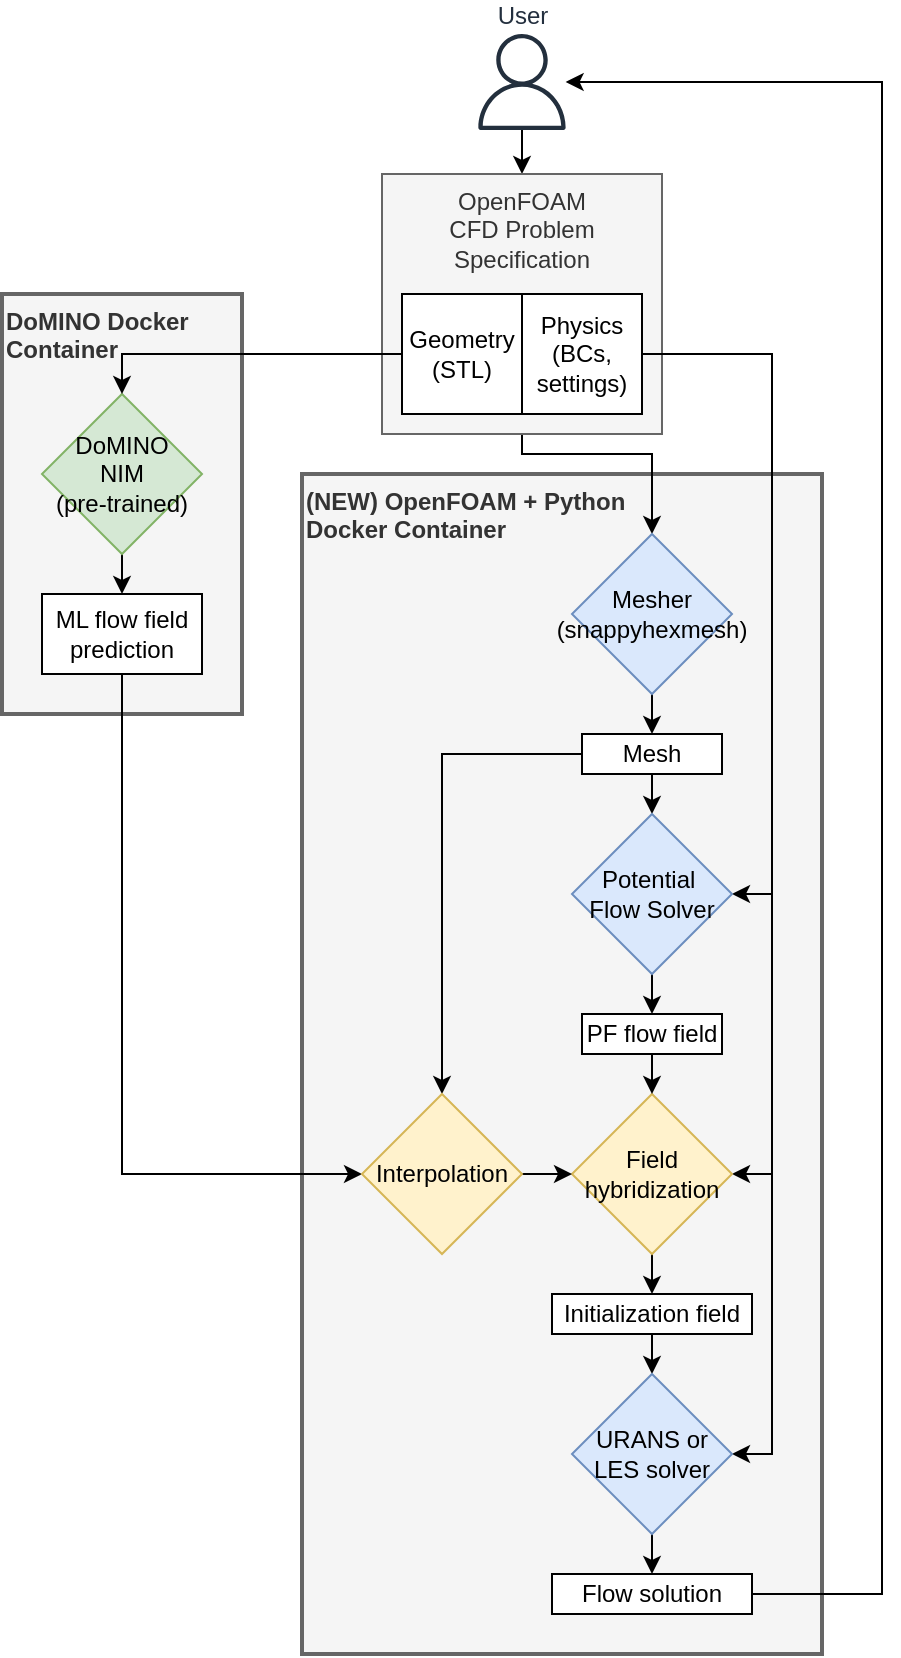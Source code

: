 <mxfile version="26.0.16">
  <diagram id="C5RBs43oDa-KdzZeNtuy" name="Page-1">
    <mxGraphModel dx="1235" dy="844" grid="1" gridSize="10" guides="1" tooltips="1" connect="1" arrows="1" fold="1" page="1" pageScale="1" pageWidth="827" pageHeight="1169" math="0" shadow="0">
      <root>
        <mxCell id="WIyWlLk6GJQsqaUBKTNV-0" />
        <mxCell id="WIyWlLk6GJQsqaUBKTNV-1" parent="WIyWlLk6GJQsqaUBKTNV-0" />
        <mxCell id="Uzq-NquPM-1d3rCiDSLm-11" style="edgeStyle=orthogonalEdgeStyle;rounded=0;orthogonalLoop=1;jettySize=auto;html=1;entryX=0.5;entryY=0;entryDx=0;entryDy=0;" edge="1" parent="WIyWlLk6GJQsqaUBKTNV-1" source="Uzq-NquPM-1d3rCiDSLm-1" target="Uzq-NquPM-1d3rCiDSLm-10">
          <mxGeometry relative="1" as="geometry" />
        </mxCell>
        <mxCell id="Uzq-NquPM-1d3rCiDSLm-1" value="User" style="sketch=0;outlineConnect=0;fontColor=#232F3E;gradientColor=none;fillColor=#232F3D;strokeColor=none;dashed=0;verticalLabelPosition=top;verticalAlign=bottom;align=center;fontSize=12;fontStyle=0;aspect=fixed;pointerEvents=1;shape=mxgraph.aws4.user;html=1;labelPosition=center;" vertex="1" parent="WIyWlLk6GJQsqaUBKTNV-1">
          <mxGeometry x="436" y="40" width="48" height="48" as="geometry" />
        </mxCell>
        <mxCell id="Uzq-NquPM-1d3rCiDSLm-5" value="&lt;b&gt;(NEW) OpenFOAM + Python&amp;nbsp;&lt;/b&gt;&lt;div&gt;&lt;b&gt;Docker Container&lt;/b&gt;&lt;/div&gt;" style="rounded=0;whiteSpace=wrap;html=1;fillColor=#f5f5f5;strokeColor=#666666;align=left;verticalAlign=top;strokeWidth=2;fontColor=#333333;" vertex="1" parent="WIyWlLk6GJQsqaUBKTNV-1">
          <mxGeometry x="350" y="260" width="260" height="590" as="geometry" />
        </mxCell>
        <mxCell id="Uzq-NquPM-1d3rCiDSLm-6" value="&lt;b&gt;DoMINO Docker&amp;nbsp;&lt;/b&gt;&lt;div&gt;&lt;b&gt;Container&lt;/b&gt;&lt;/div&gt;" style="rounded=0;whiteSpace=wrap;html=1;fillColor=#f5f5f5;strokeColor=#666666;align=left;verticalAlign=top;fontColor=#333333;strokeWidth=2;" vertex="1" parent="WIyWlLk6GJQsqaUBKTNV-1">
          <mxGeometry x="200" y="170" width="120" height="210" as="geometry" />
        </mxCell>
        <mxCell id="Uzq-NquPM-1d3rCiDSLm-15" style="edgeStyle=orthogonalEdgeStyle;rounded=0;orthogonalLoop=1;jettySize=auto;html=1;exitX=0.5;exitY=1;exitDx=0;exitDy=0;entryX=0.5;entryY=0;entryDx=0;entryDy=0;" edge="1" parent="WIyWlLk6GJQsqaUBKTNV-1" source="Uzq-NquPM-1d3rCiDSLm-7" target="Uzq-NquPM-1d3rCiDSLm-8">
          <mxGeometry relative="1" as="geometry" />
        </mxCell>
        <mxCell id="Uzq-NquPM-1d3rCiDSLm-7" value="DoMINO&lt;div&gt;NIM&lt;/div&gt;&lt;div&gt;(pre-trained)&lt;/div&gt;" style="rhombus;whiteSpace=wrap;html=1;labelBackgroundColor=none;fillColor=#d5e8d4;strokeColor=#82b366;" vertex="1" parent="WIyWlLk6GJQsqaUBKTNV-1">
          <mxGeometry x="220" y="220" width="80" height="80" as="geometry" />
        </mxCell>
        <mxCell id="Uzq-NquPM-1d3rCiDSLm-38" style="edgeStyle=orthogonalEdgeStyle;rounded=0;orthogonalLoop=1;jettySize=auto;html=1;exitX=0.5;exitY=1;exitDx=0;exitDy=0;entryX=0;entryY=0.5;entryDx=0;entryDy=0;" edge="1" parent="WIyWlLk6GJQsqaUBKTNV-1" source="Uzq-NquPM-1d3rCiDSLm-8" target="Uzq-NquPM-1d3rCiDSLm-37">
          <mxGeometry relative="1" as="geometry" />
        </mxCell>
        <mxCell id="Uzq-NquPM-1d3rCiDSLm-8" value="ML flow field&lt;div&gt;prediction&lt;/div&gt;" style="rounded=0;whiteSpace=wrap;html=1;" vertex="1" parent="WIyWlLk6GJQsqaUBKTNV-1">
          <mxGeometry x="220" y="320" width="80" height="40" as="geometry" />
        </mxCell>
        <mxCell id="Uzq-NquPM-1d3rCiDSLm-17" style="edgeStyle=orthogonalEdgeStyle;rounded=0;orthogonalLoop=1;jettySize=auto;html=1;exitX=0.5;exitY=1;exitDx=0;exitDy=0;entryX=0.5;entryY=0;entryDx=0;entryDy=0;" edge="1" parent="WIyWlLk6GJQsqaUBKTNV-1" source="Uzq-NquPM-1d3rCiDSLm-10" target="Uzq-NquPM-1d3rCiDSLm-16">
          <mxGeometry relative="1" as="geometry">
            <Array as="points">
              <mxPoint x="460" y="250" />
              <mxPoint x="525" y="250" />
            </Array>
          </mxGeometry>
        </mxCell>
        <mxCell id="Uzq-NquPM-1d3rCiDSLm-10" value="&lt;span style=&quot;text-wrap-mode: nowrap;&quot;&gt;OpenFOAM&lt;/span&gt;&lt;div style=&quot;text-wrap-mode: nowrap;&quot;&gt;CFD Problem&lt;/div&gt;&lt;div style=&quot;text-wrap-mode: nowrap;&quot;&gt;Specification&lt;/div&gt;" style="rounded=0;whiteSpace=wrap;html=1;verticalAlign=top;fillColor=#f5f5f5;fontColor=#333333;strokeColor=#666666;" vertex="1" parent="WIyWlLk6GJQsqaUBKTNV-1">
          <mxGeometry x="390" y="110" width="140" height="130" as="geometry" />
        </mxCell>
        <mxCell id="Uzq-NquPM-1d3rCiDSLm-14" style="edgeStyle=orthogonalEdgeStyle;rounded=0;orthogonalLoop=1;jettySize=auto;html=1;exitX=0;exitY=0.5;exitDx=0;exitDy=0;entryX=0.5;entryY=0;entryDx=0;entryDy=0;" edge="1" parent="WIyWlLk6GJQsqaUBKTNV-1" source="Uzq-NquPM-1d3rCiDSLm-12" target="Uzq-NquPM-1d3rCiDSLm-7">
          <mxGeometry relative="1" as="geometry" />
        </mxCell>
        <mxCell id="Uzq-NquPM-1d3rCiDSLm-12" value="Geometry&lt;div&gt;(STL)&lt;/div&gt;" style="rounded=0;whiteSpace=wrap;html=1;" vertex="1" parent="WIyWlLk6GJQsqaUBKTNV-1">
          <mxGeometry x="400" y="170" width="60" height="60" as="geometry" />
        </mxCell>
        <mxCell id="Uzq-NquPM-1d3rCiDSLm-23" style="edgeStyle=orthogonalEdgeStyle;rounded=0;orthogonalLoop=1;jettySize=auto;html=1;exitX=1;exitY=0.5;exitDx=0;exitDy=0;entryX=1;entryY=0.5;entryDx=0;entryDy=0;" edge="1" parent="WIyWlLk6GJQsqaUBKTNV-1" source="Uzq-NquPM-1d3rCiDSLm-13" target="Uzq-NquPM-1d3rCiDSLm-20">
          <mxGeometry relative="1" as="geometry" />
        </mxCell>
        <mxCell id="Uzq-NquPM-1d3rCiDSLm-31" style="edgeStyle=orthogonalEdgeStyle;rounded=0;orthogonalLoop=1;jettySize=auto;html=1;exitX=1;exitY=0.5;exitDx=0;exitDy=0;entryX=1;entryY=0.5;entryDx=0;entryDy=0;" edge="1" parent="WIyWlLk6GJQsqaUBKTNV-1" source="Uzq-NquPM-1d3rCiDSLm-13" target="Uzq-NquPM-1d3rCiDSLm-24">
          <mxGeometry relative="1" as="geometry" />
        </mxCell>
        <mxCell id="Uzq-NquPM-1d3rCiDSLm-36" style="edgeStyle=orthogonalEdgeStyle;rounded=0;orthogonalLoop=1;jettySize=auto;html=1;exitX=1;exitY=0.5;exitDx=0;exitDy=0;entryX=1;entryY=0.5;entryDx=0;entryDy=0;" edge="1" parent="WIyWlLk6GJQsqaUBKTNV-1" source="Uzq-NquPM-1d3rCiDSLm-13" target="Uzq-NquPM-1d3rCiDSLm-34">
          <mxGeometry relative="1" as="geometry" />
        </mxCell>
        <mxCell id="Uzq-NquPM-1d3rCiDSLm-13" value="Physics (BCs, settings)" style="rounded=0;whiteSpace=wrap;html=1;" vertex="1" parent="WIyWlLk6GJQsqaUBKTNV-1">
          <mxGeometry x="460" y="170" width="60" height="60" as="geometry" />
        </mxCell>
        <mxCell id="Uzq-NquPM-1d3rCiDSLm-19" style="edgeStyle=orthogonalEdgeStyle;rounded=0;orthogonalLoop=1;jettySize=auto;html=1;exitX=0.5;exitY=1;exitDx=0;exitDy=0;entryX=0.5;entryY=0;entryDx=0;entryDy=0;" edge="1" parent="WIyWlLk6GJQsqaUBKTNV-1" source="Uzq-NquPM-1d3rCiDSLm-16" target="Uzq-NquPM-1d3rCiDSLm-18">
          <mxGeometry relative="1" as="geometry" />
        </mxCell>
        <mxCell id="Uzq-NquPM-1d3rCiDSLm-16" value="Mesher&lt;div&gt;(snappyhexmesh)&lt;/div&gt;" style="rhombus;whiteSpace=wrap;html=1;fillColor=#dae8fc;strokeColor=#6c8ebf;" vertex="1" parent="WIyWlLk6GJQsqaUBKTNV-1">
          <mxGeometry x="485" y="290" width="80" height="80" as="geometry" />
        </mxCell>
        <mxCell id="Uzq-NquPM-1d3rCiDSLm-22" style="edgeStyle=orthogonalEdgeStyle;rounded=0;orthogonalLoop=1;jettySize=auto;html=1;exitX=0.5;exitY=1;exitDx=0;exitDy=0;entryX=0.5;entryY=0;entryDx=0;entryDy=0;" edge="1" parent="WIyWlLk6GJQsqaUBKTNV-1" source="Uzq-NquPM-1d3rCiDSLm-18" target="Uzq-NquPM-1d3rCiDSLm-20">
          <mxGeometry relative="1" as="geometry" />
        </mxCell>
        <mxCell id="Uzq-NquPM-1d3rCiDSLm-39" style="edgeStyle=orthogonalEdgeStyle;rounded=0;orthogonalLoop=1;jettySize=auto;html=1;exitX=0;exitY=0.5;exitDx=0;exitDy=0;entryX=0.5;entryY=0;entryDx=0;entryDy=0;" edge="1" parent="WIyWlLk6GJQsqaUBKTNV-1" source="Uzq-NquPM-1d3rCiDSLm-18" target="Uzq-NquPM-1d3rCiDSLm-37">
          <mxGeometry relative="1" as="geometry" />
        </mxCell>
        <mxCell id="Uzq-NquPM-1d3rCiDSLm-18" value="Mesh" style="rounded=0;whiteSpace=wrap;html=1;" vertex="1" parent="WIyWlLk6GJQsqaUBKTNV-1">
          <mxGeometry x="490" y="390" width="70" height="20" as="geometry" />
        </mxCell>
        <mxCell id="Uzq-NquPM-1d3rCiDSLm-28" style="edgeStyle=orthogonalEdgeStyle;rounded=0;orthogonalLoop=1;jettySize=auto;html=1;exitX=0.5;exitY=1;exitDx=0;exitDy=0;entryX=0.5;entryY=0;entryDx=0;entryDy=0;" edge="1" parent="WIyWlLk6GJQsqaUBKTNV-1" source="Uzq-NquPM-1d3rCiDSLm-20" target="Uzq-NquPM-1d3rCiDSLm-27">
          <mxGeometry relative="1" as="geometry" />
        </mxCell>
        <mxCell id="Uzq-NquPM-1d3rCiDSLm-20" value="Potential&amp;nbsp;&lt;div&gt;Flow Solver&lt;/div&gt;" style="rhombus;whiteSpace=wrap;html=1;fillColor=#dae8fc;strokeColor=#6c8ebf;" vertex="1" parent="WIyWlLk6GJQsqaUBKTNV-1">
          <mxGeometry x="485" y="430" width="80" height="80" as="geometry" />
        </mxCell>
        <mxCell id="Uzq-NquPM-1d3rCiDSLm-33" style="edgeStyle=orthogonalEdgeStyle;rounded=0;orthogonalLoop=1;jettySize=auto;html=1;exitX=0.5;exitY=1;exitDx=0;exitDy=0;entryX=0.5;entryY=0;entryDx=0;entryDy=0;" edge="1" parent="WIyWlLk6GJQsqaUBKTNV-1" source="Uzq-NquPM-1d3rCiDSLm-24" target="Uzq-NquPM-1d3rCiDSLm-32">
          <mxGeometry relative="1" as="geometry" />
        </mxCell>
        <mxCell id="Uzq-NquPM-1d3rCiDSLm-24" value="Field hybridization" style="rhombus;whiteSpace=wrap;html=1;fillColor=#fff2cc;strokeColor=#d6b656;" vertex="1" parent="WIyWlLk6GJQsqaUBKTNV-1">
          <mxGeometry x="485" y="570" width="80" height="80" as="geometry" />
        </mxCell>
        <mxCell id="Uzq-NquPM-1d3rCiDSLm-29" style="edgeStyle=orthogonalEdgeStyle;rounded=0;orthogonalLoop=1;jettySize=auto;html=1;exitX=0.5;exitY=1;exitDx=0;exitDy=0;entryX=0.5;entryY=0;entryDx=0;entryDy=0;" edge="1" parent="WIyWlLk6GJQsqaUBKTNV-1" source="Uzq-NquPM-1d3rCiDSLm-27" target="Uzq-NquPM-1d3rCiDSLm-24">
          <mxGeometry relative="1" as="geometry" />
        </mxCell>
        <mxCell id="Uzq-NquPM-1d3rCiDSLm-27" value="PF flow field" style="rounded=0;whiteSpace=wrap;html=1;" vertex="1" parent="WIyWlLk6GJQsqaUBKTNV-1">
          <mxGeometry x="490" y="530" width="70" height="20" as="geometry" />
        </mxCell>
        <mxCell id="Uzq-NquPM-1d3rCiDSLm-35" style="edgeStyle=orthogonalEdgeStyle;rounded=0;orthogonalLoop=1;jettySize=auto;html=1;exitX=0.5;exitY=1;exitDx=0;exitDy=0;entryX=0.5;entryY=0;entryDx=0;entryDy=0;" edge="1" parent="WIyWlLk6GJQsqaUBKTNV-1" source="Uzq-NquPM-1d3rCiDSLm-32" target="Uzq-NquPM-1d3rCiDSLm-34">
          <mxGeometry relative="1" as="geometry" />
        </mxCell>
        <mxCell id="Uzq-NquPM-1d3rCiDSLm-32" value="Initialization field" style="rounded=0;whiteSpace=wrap;html=1;" vertex="1" parent="WIyWlLk6GJQsqaUBKTNV-1">
          <mxGeometry x="475" y="670" width="100" height="20" as="geometry" />
        </mxCell>
        <mxCell id="Uzq-NquPM-1d3rCiDSLm-42" style="edgeStyle=orthogonalEdgeStyle;rounded=0;orthogonalLoop=1;jettySize=auto;html=1;exitX=0.5;exitY=1;exitDx=0;exitDy=0;entryX=0.5;entryY=0;entryDx=0;entryDy=0;" edge="1" parent="WIyWlLk6GJQsqaUBKTNV-1" source="Uzq-NquPM-1d3rCiDSLm-34" target="Uzq-NquPM-1d3rCiDSLm-41">
          <mxGeometry relative="1" as="geometry" />
        </mxCell>
        <mxCell id="Uzq-NquPM-1d3rCiDSLm-34" value="URANS or LES solver" style="rhombus;whiteSpace=wrap;html=1;fillColor=#dae8fc;strokeColor=#6c8ebf;" vertex="1" parent="WIyWlLk6GJQsqaUBKTNV-1">
          <mxGeometry x="485" y="710" width="80" height="80" as="geometry" />
        </mxCell>
        <mxCell id="Uzq-NquPM-1d3rCiDSLm-40" style="edgeStyle=orthogonalEdgeStyle;rounded=0;orthogonalLoop=1;jettySize=auto;html=1;exitX=1;exitY=0.5;exitDx=0;exitDy=0;entryX=0;entryY=0.5;entryDx=0;entryDy=0;" edge="1" parent="WIyWlLk6GJQsqaUBKTNV-1" source="Uzq-NquPM-1d3rCiDSLm-37" target="Uzq-NquPM-1d3rCiDSLm-24">
          <mxGeometry relative="1" as="geometry" />
        </mxCell>
        <mxCell id="Uzq-NquPM-1d3rCiDSLm-37" value="Interpolation" style="rhombus;whiteSpace=wrap;html=1;fillColor=#fff2cc;strokeColor=#d6b656;" vertex="1" parent="WIyWlLk6GJQsqaUBKTNV-1">
          <mxGeometry x="380" y="570" width="80" height="80" as="geometry" />
        </mxCell>
        <mxCell id="Uzq-NquPM-1d3rCiDSLm-43" style="edgeStyle=orthogonalEdgeStyle;rounded=0;orthogonalLoop=1;jettySize=auto;html=1;exitX=1;exitY=0.5;exitDx=0;exitDy=0;" edge="1" parent="WIyWlLk6GJQsqaUBKTNV-1" source="Uzq-NquPM-1d3rCiDSLm-41" target="Uzq-NquPM-1d3rCiDSLm-1">
          <mxGeometry relative="1" as="geometry">
            <Array as="points">
              <mxPoint x="640" y="820" />
              <mxPoint x="640" y="64" />
            </Array>
          </mxGeometry>
        </mxCell>
        <mxCell id="Uzq-NquPM-1d3rCiDSLm-41" value="Flow solution" style="rounded=0;whiteSpace=wrap;html=1;" vertex="1" parent="WIyWlLk6GJQsqaUBKTNV-1">
          <mxGeometry x="475" y="810" width="100" height="20" as="geometry" />
        </mxCell>
      </root>
    </mxGraphModel>
  </diagram>
</mxfile>
